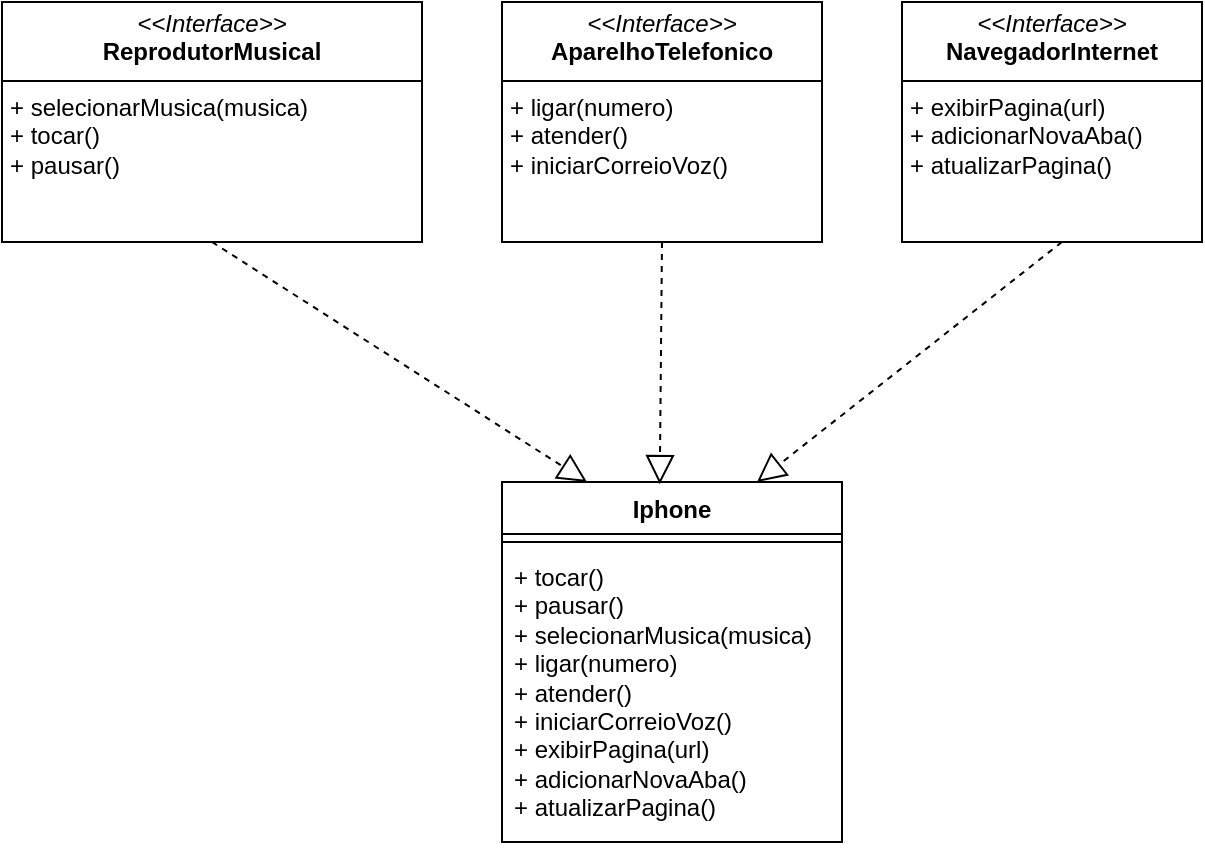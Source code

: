 <mxfile version="28.1.2">
  <diagram name="Página-1" id="KvBkargI1bYelVESZbFJ">
    <mxGraphModel dx="1042" dy="570" grid="1" gridSize="10" guides="1" tooltips="1" connect="1" arrows="1" fold="1" page="1" pageScale="1" pageWidth="827" pageHeight="1169" math="0" shadow="0">
      <root>
        <mxCell id="0" />
        <mxCell id="1" parent="0" />
        <mxCell id="MgHRWZ80EteWGY227m4T-22" value="&lt;p style=&quot;margin:0px;margin-top:4px;text-align:center;&quot;&gt;&lt;i&gt;&amp;lt;&amp;lt;Interface&amp;gt;&amp;gt;&lt;/i&gt;&lt;br&gt;&lt;b&gt;ReprodutorMusical&lt;/b&gt;&lt;/p&gt;&lt;hr size=&quot;1&quot; style=&quot;border-style:solid;&quot;&gt;&lt;p style=&quot;margin:0px;margin-left:4px;&quot;&gt;+ selecionarMusica(musica)&lt;/p&gt;&lt;p style=&quot;margin:0px;margin-left:4px;&quot;&gt;+ tocar()&lt;/p&gt;&lt;p style=&quot;margin:0px;margin-left:4px;&quot;&gt;+ pausar()&lt;/p&gt;" style="verticalAlign=top;align=left;overflow=fill;html=1;whiteSpace=wrap;" vertex="1" parent="1">
          <mxGeometry x="70" y="80" width="210" height="120" as="geometry" />
        </mxCell>
        <mxCell id="MgHRWZ80EteWGY227m4T-23" value="&lt;p style=&quot;margin:0px;margin-top:4px;text-align:center;&quot;&gt;&lt;i&gt;&amp;lt;&amp;lt;Interface&amp;gt;&amp;gt;&lt;/i&gt;&lt;br&gt;&lt;b&gt;AparelhoTelefonico&lt;/b&gt;&lt;/p&gt;&lt;hr size=&quot;1&quot; style=&quot;border-style:solid;&quot;&gt;&lt;p style=&quot;margin:0px;margin-left:4px;&quot;&gt;+ ligar(numero)&lt;/p&gt;&lt;p style=&quot;margin:0px;margin-left:4px;&quot;&gt;+ atender()&lt;/p&gt;&lt;p style=&quot;margin:0px;margin-left:4px;&quot;&gt;+ iniciarCorreioVoz()&lt;/p&gt;" style="verticalAlign=top;align=left;overflow=fill;html=1;whiteSpace=wrap;" vertex="1" parent="1">
          <mxGeometry x="320" y="80" width="160" height="120" as="geometry" />
        </mxCell>
        <mxCell id="MgHRWZ80EteWGY227m4T-24" value="&lt;p style=&quot;margin:0px;margin-top:4px;text-align:center;&quot;&gt;&lt;i&gt;&amp;lt;&amp;lt;Interface&amp;gt;&amp;gt;&lt;/i&gt;&lt;br&gt;&lt;b&gt;NavegadorInternet&lt;/b&gt;&lt;/p&gt;&lt;hr size=&quot;1&quot; style=&quot;border-style:solid;&quot;&gt;&lt;p style=&quot;margin:0px;margin-left:4px;&quot;&gt;+ exibirPagina(url)&lt;/p&gt;&lt;p style=&quot;margin:0px;margin-left:4px;&quot;&gt;+ adicionarNovaAba()&lt;/p&gt;&lt;p style=&quot;margin:0px;margin-left:4px;&quot;&gt;+ atualizarPagina()&lt;/p&gt;" style="verticalAlign=top;align=left;overflow=fill;html=1;whiteSpace=wrap;" vertex="1" parent="1">
          <mxGeometry x="520" y="80" width="150" height="120" as="geometry" />
        </mxCell>
        <mxCell id="MgHRWZ80EteWGY227m4T-25" value="Iphone" style="swimlane;fontStyle=1;align=center;verticalAlign=top;childLayout=stackLayout;horizontal=1;startSize=26;horizontalStack=0;resizeParent=1;resizeParentMax=0;resizeLast=0;collapsible=1;marginBottom=0;whiteSpace=wrap;html=1;" vertex="1" parent="1">
          <mxGeometry x="320" y="320" width="170" height="180" as="geometry" />
        </mxCell>
        <mxCell id="MgHRWZ80EteWGY227m4T-27" value="" style="line;strokeWidth=1;fillColor=none;align=left;verticalAlign=middle;spacingTop=-1;spacingLeft=3;spacingRight=3;rotatable=0;labelPosition=right;points=[];portConstraint=eastwest;strokeColor=inherit;" vertex="1" parent="MgHRWZ80EteWGY227m4T-25">
          <mxGeometry y="26" width="170" height="8" as="geometry" />
        </mxCell>
        <mxCell id="MgHRWZ80EteWGY227m4T-28" value="&lt;div&gt;+ tocar()&lt;/div&gt;&lt;div&gt;+ pausar()&lt;/div&gt;&lt;div&gt;+ selecionarMusica(musica)&lt;/div&gt;&lt;div&gt;+ ligar(numero)&lt;/div&gt;&lt;div&gt;+ atender()&lt;/div&gt;&lt;div&gt;+ iniciarCorreioVoz()&lt;/div&gt;&lt;div&gt;+ exibirPagina(url)&lt;/div&gt;&lt;div&gt;+ adicionarNovaAba()&lt;/div&gt;&lt;div&gt;+ atualizarPagina()&lt;/div&gt;" style="text;strokeColor=none;fillColor=none;align=left;verticalAlign=top;spacingLeft=4;spacingRight=4;overflow=hidden;rotatable=0;points=[[0,0.5],[1,0.5]];portConstraint=eastwest;whiteSpace=wrap;html=1;" vertex="1" parent="MgHRWZ80EteWGY227m4T-25">
          <mxGeometry y="34" width="170" height="146" as="geometry" />
        </mxCell>
        <mxCell id="MgHRWZ80EteWGY227m4T-29" value="" style="endArrow=block;dashed=1;endFill=0;endSize=12;html=1;rounded=0;exitX=0.5;exitY=1;exitDx=0;exitDy=0;entryX=0.464;entryY=0.006;entryDx=0;entryDy=0;entryPerimeter=0;" edge="1" parent="1" source="MgHRWZ80EteWGY227m4T-23" target="MgHRWZ80EteWGY227m4T-25">
          <mxGeometry width="160" relative="1" as="geometry">
            <mxPoint x="330" y="400" as="sourcePoint" />
            <mxPoint x="400" y="340" as="targetPoint" />
          </mxGeometry>
        </mxCell>
        <mxCell id="MgHRWZ80EteWGY227m4T-30" value="" style="endArrow=block;dashed=1;endFill=0;endSize=12;html=1;rounded=0;exitX=0.5;exitY=1;exitDx=0;exitDy=0;entryX=0.25;entryY=0;entryDx=0;entryDy=0;" edge="1" parent="1" source="MgHRWZ80EteWGY227m4T-22" target="MgHRWZ80EteWGY227m4T-25">
          <mxGeometry width="160" relative="1" as="geometry">
            <mxPoint x="330" y="400" as="sourcePoint" />
            <mxPoint x="270" y="300" as="targetPoint" />
          </mxGeometry>
        </mxCell>
        <mxCell id="MgHRWZ80EteWGY227m4T-31" value="" style="endArrow=block;dashed=1;endFill=0;endSize=12;html=1;rounded=0;exitX=0.533;exitY=1;exitDx=0;exitDy=0;entryX=0.75;entryY=0;entryDx=0;entryDy=0;exitPerimeter=0;" edge="1" parent="1" source="MgHRWZ80EteWGY227m4T-24" target="MgHRWZ80EteWGY227m4T-25">
          <mxGeometry width="160" relative="1" as="geometry">
            <mxPoint x="600" y="210" as="sourcePoint" />
            <mxPoint x="600" y="350" as="targetPoint" />
          </mxGeometry>
        </mxCell>
      </root>
    </mxGraphModel>
  </diagram>
</mxfile>
